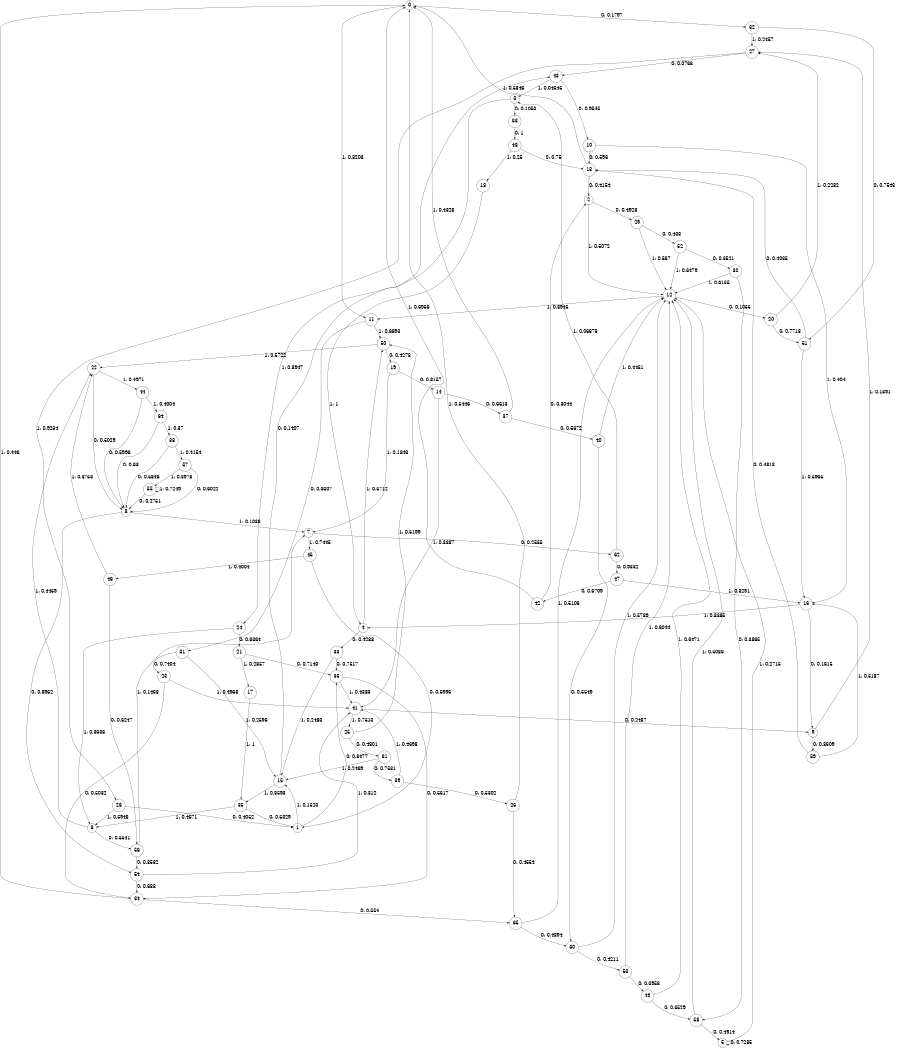 digraph "ch9randomL9" {
size = "6,8.5";
ratio = "fill";
node [shape = circle];
node [fontsize = 24];
edge [fontsize = 24];
0 -> 32 [label = "0: 0.1797   "];
0 -> 11 [label = "1: 0.8203   "];
1 -> 36 [label = "0: 0.8477   "];
1 -> 15 [label = "1: 0.1523   "];
2 -> 29 [label = "0: 0.4928   "];
2 -> 12 [label = "1: 0.5072   "];
3 -> 63 [label = "0: 0.1053   "];
3 -> 24 [label = "1: 0.8947   "];
4 -> 33 [label = "0: 0.4288   "];
4 -> 50 [label = "1: 0.5712   "];
5 -> 5 [label = "0: 0.7285   "];
5 -> 12 [label = "1: 0.2715   "];
6 -> 56 [label = "0: 0.5541   "];
6 -> 22 [label = "1: 0.4459   "];
7 -> 62 [label = "0: 0.2555   "];
7 -> 45 [label = "1: 0.7445   "];
8 -> 54 [label = "0: 0.8962   "];
8 -> 7 [label = "1: 0.1038   "];
9 -> 59 [label = "0: 0.8609   "];
9 -> 27 [label = "1: 0.1391   "];
10 -> 13 [label = "0: 0.596    "];
10 -> 16 [label = "1: 0.404    "];
11 -> 31 [label = "0: 0.3307   "];
11 -> 50 [label = "1: 0.6693   "];
12 -> 20 [label = "0: 0.1055   "];
12 -> 11 [label = "1: 0.8945   "];
13 -> 2 [label = "0: 0.4154   "];
13 -> 0 [label = "1: 0.5846   "];
14 -> 37 [label = "0: 0.6613   "];
14 -> 41 [label = "1: 0.3387   "];
15 -> 43 [label = "0: 0.1407   "];
15 -> 35 [label = "1: 0.8593   "];
16 -> 9 [label = "0: 0.1615   "];
16 -> 4 [label = "1: 0.8385   "];
17 -> 35 [label = "1: 1        "];
18 -> 4 [label = "1: 1        "];
19 -> 14 [label = "0: 0.8157   "];
19 -> 7 [label = "1: 0.1843   "];
20 -> 51 [label = "0: 0.7718   "];
20 -> 27 [label = "1: 0.2282   "];
21 -> 36 [label = "0: 0.7143   "];
21 -> 17 [label = "1: 0.2857   "];
22 -> 8 [label = "0: 0.5029   "];
22 -> 44 [label = "1: 0.4971   "];
23 -> 34 [label = "0: 0.5032   "];
23 -> 41 [label = "1: 0.4968   "];
24 -> 21 [label = "0: 0.6364   "];
24 -> 6 [label = "1: 0.3636   "];
25 -> 61 [label = "0: 0.4801   "];
25 -> 50 [label = "1: 0.5199   "];
26 -> 65 [label = "0: 0.4554   "];
26 -> 0 [label = "1: 0.5446   "];
27 -> 43 [label = "0: 0.0766   "];
27 -> 28 [label = "1: 0.9234   "];
28 -> 1 [label = "0: 0.4052   "];
28 -> 6 [label = "1: 0.5948   "];
29 -> 52 [label = "0: 0.433    "];
29 -> 12 [label = "1: 0.567    "];
30 -> 58 [label = "0: 0.3865   "];
30 -> 12 [label = "1: 0.6135   "];
31 -> 23 [label = "0: 0.7404   "];
31 -> 15 [label = "1: 0.2596   "];
32 -> 51 [label = "0: 0.7543   "];
32 -> 27 [label = "1: 0.2457   "];
33 -> 36 [label = "0: 0.7517   "];
33 -> 15 [label = "1: 0.2483   "];
34 -> 65 [label = "0: 0.554    "];
34 -> 0 [label = "1: 0.446    "];
35 -> 1 [label = "0: 0.5329   "];
35 -> 6 [label = "1: 0.4671   "];
36 -> 34 [label = "0: 0.5617   "];
36 -> 41 [label = "1: 0.4383   "];
37 -> 40 [label = "0: 0.5672   "];
37 -> 0 [label = "1: 0.4328   "];
38 -> 8 [label = "0: 0.5846   "];
38 -> 57 [label = "1: 0.4154   "];
39 -> 26 [label = "0: 0.5302   "];
39 -> 41 [label = "1: 0.4698   "];
40 -> 60 [label = "0: 0.5549   "];
40 -> 12 [label = "1: 0.4451   "];
41 -> 9 [label = "0: 0.2487   "];
41 -> 25 [label = "1: 0.7513   "];
42 -> 2 [label = "0: 0.3044   "];
42 -> 0 [label = "1: 0.6956   "];
43 -> 10 [label = "0: 0.9545   "];
43 -> 3 [label = "1: 0.04545  "];
44 -> 8 [label = "0: 0.5996   "];
44 -> 64 [label = "1: 0.4004   "];
45 -> 1 [label = "0: 0.5996   "];
45 -> 46 [label = "1: 0.4004   "];
46 -> 56 [label = "0: 0.6247   "];
46 -> 22 [label = "1: 0.3753   "];
47 -> 42 [label = "0: 0.6709   "];
47 -> 16 [label = "1: 0.3291   "];
48 -> 13 [label = "0: 0.75     "];
48 -> 18 [label = "1: 0.25     "];
49 -> 58 [label = "0: 0.3529   "];
49 -> 12 [label = "1: 0.6471   "];
50 -> 19 [label = "0: 0.4278   "];
50 -> 22 [label = "1: 0.5722   "];
51 -> 13 [label = "0: 0.4035   "];
51 -> 16 [label = "1: 0.5965   "];
52 -> 30 [label = "0: 0.3521   "];
52 -> 12 [label = "1: 0.6479   "];
53 -> 49 [label = "0: 0.3956   "];
53 -> 12 [label = "1: 0.6044   "];
54 -> 34 [label = "0: 0.688    "];
54 -> 41 [label = "1: 0.312    "];
55 -> 8 [label = "0: 0.2751   "];
55 -> 55 [label = "1: 0.7249   "];
56 -> 54 [label = "0: 0.8532   "];
56 -> 7 [label = "1: 0.1468   "];
57 -> 8 [label = "0: 0.6022   "];
57 -> 55 [label = "1: 0.3978   "];
58 -> 5 [label = "0: 0.4914   "];
58 -> 12 [label = "1: 0.5086   "];
59 -> 13 [label = "0: 0.4813   "];
59 -> 16 [label = "1: 0.5187   "];
60 -> 53 [label = "0: 0.4211   "];
60 -> 12 [label = "1: 0.5789   "];
61 -> 39 [label = "0: 0.7531   "];
61 -> 15 [label = "1: 0.2469   "];
62 -> 47 [label = "0: 0.9332   "];
62 -> 3 [label = "1: 0.06676  "];
63 -> 48 [label = "0: 1        "];
64 -> 8 [label = "0: 0.63     "];
64 -> 38 [label = "1: 0.37     "];
65 -> 60 [label = "0: 0.4894   "];
65 -> 12 [label = "1: 0.5106   "];
}